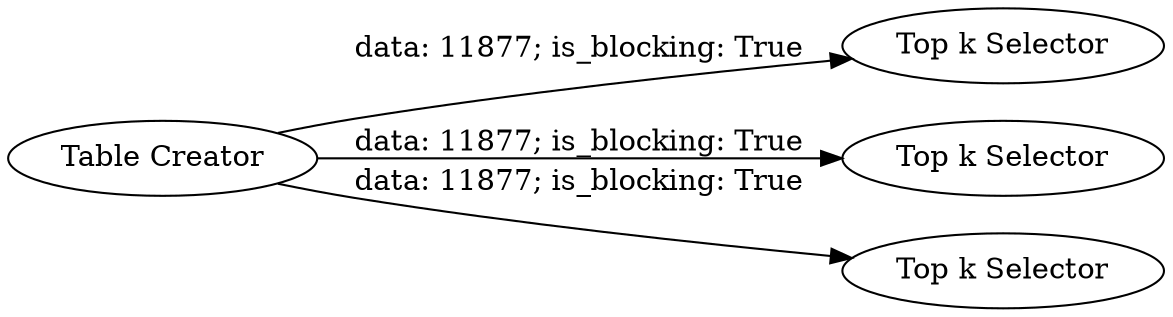 digraph {
	"3766239576223048883_29" [label="Top k Selector"]
	"3766239576223048883_27" [label="Top k Selector"]
	"3766239576223048883_4" [label="Table Creator"]
	"3766239576223048883_28" [label="Top k Selector"]
	"3766239576223048883_4" -> "3766239576223048883_29" [label="data: 11877; is_blocking: True"]
	"3766239576223048883_4" -> "3766239576223048883_28" [label="data: 11877; is_blocking: True"]
	"3766239576223048883_4" -> "3766239576223048883_27" [label="data: 11877; is_blocking: True"]
	rankdir=LR
}
